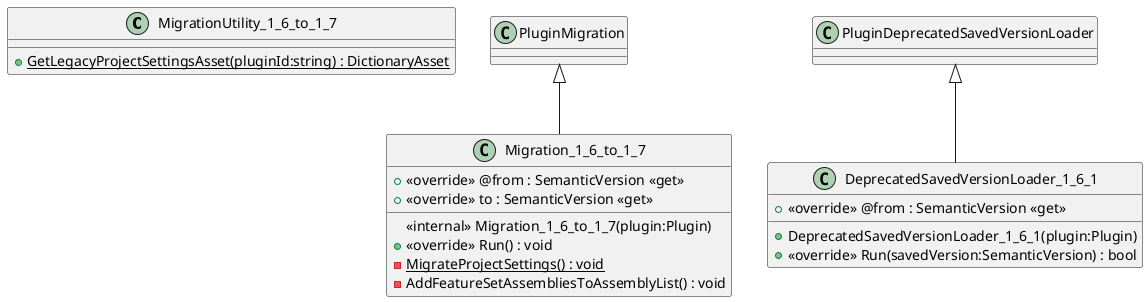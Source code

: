 @startuml
class MigrationUtility_1_6_to_1_7 {
    + {static} GetLegacyProjectSettingsAsset(pluginId:string) : DictionaryAsset
}
class Migration_1_6_to_1_7 {
    <<internal>> Migration_1_6_to_1_7(plugin:Plugin)
    + <<override>> @from : SemanticVersion <<get>>
    + <<override>> to : SemanticVersion <<get>>
    + <<override>> Run() : void
    - {static} MigrateProjectSettings() : void
    - AddFeatureSetAssembliesToAssemblyList() : void
}
class DeprecatedSavedVersionLoader_1_6_1 {
    + DeprecatedSavedVersionLoader_1_6_1(plugin:Plugin)
    + <<override>> @from : SemanticVersion <<get>>
    + <<override>> Run(savedVersion:SemanticVersion) : bool
}
PluginMigration <|-- Migration_1_6_to_1_7
PluginDeprecatedSavedVersionLoader <|-- DeprecatedSavedVersionLoader_1_6_1
@enduml
